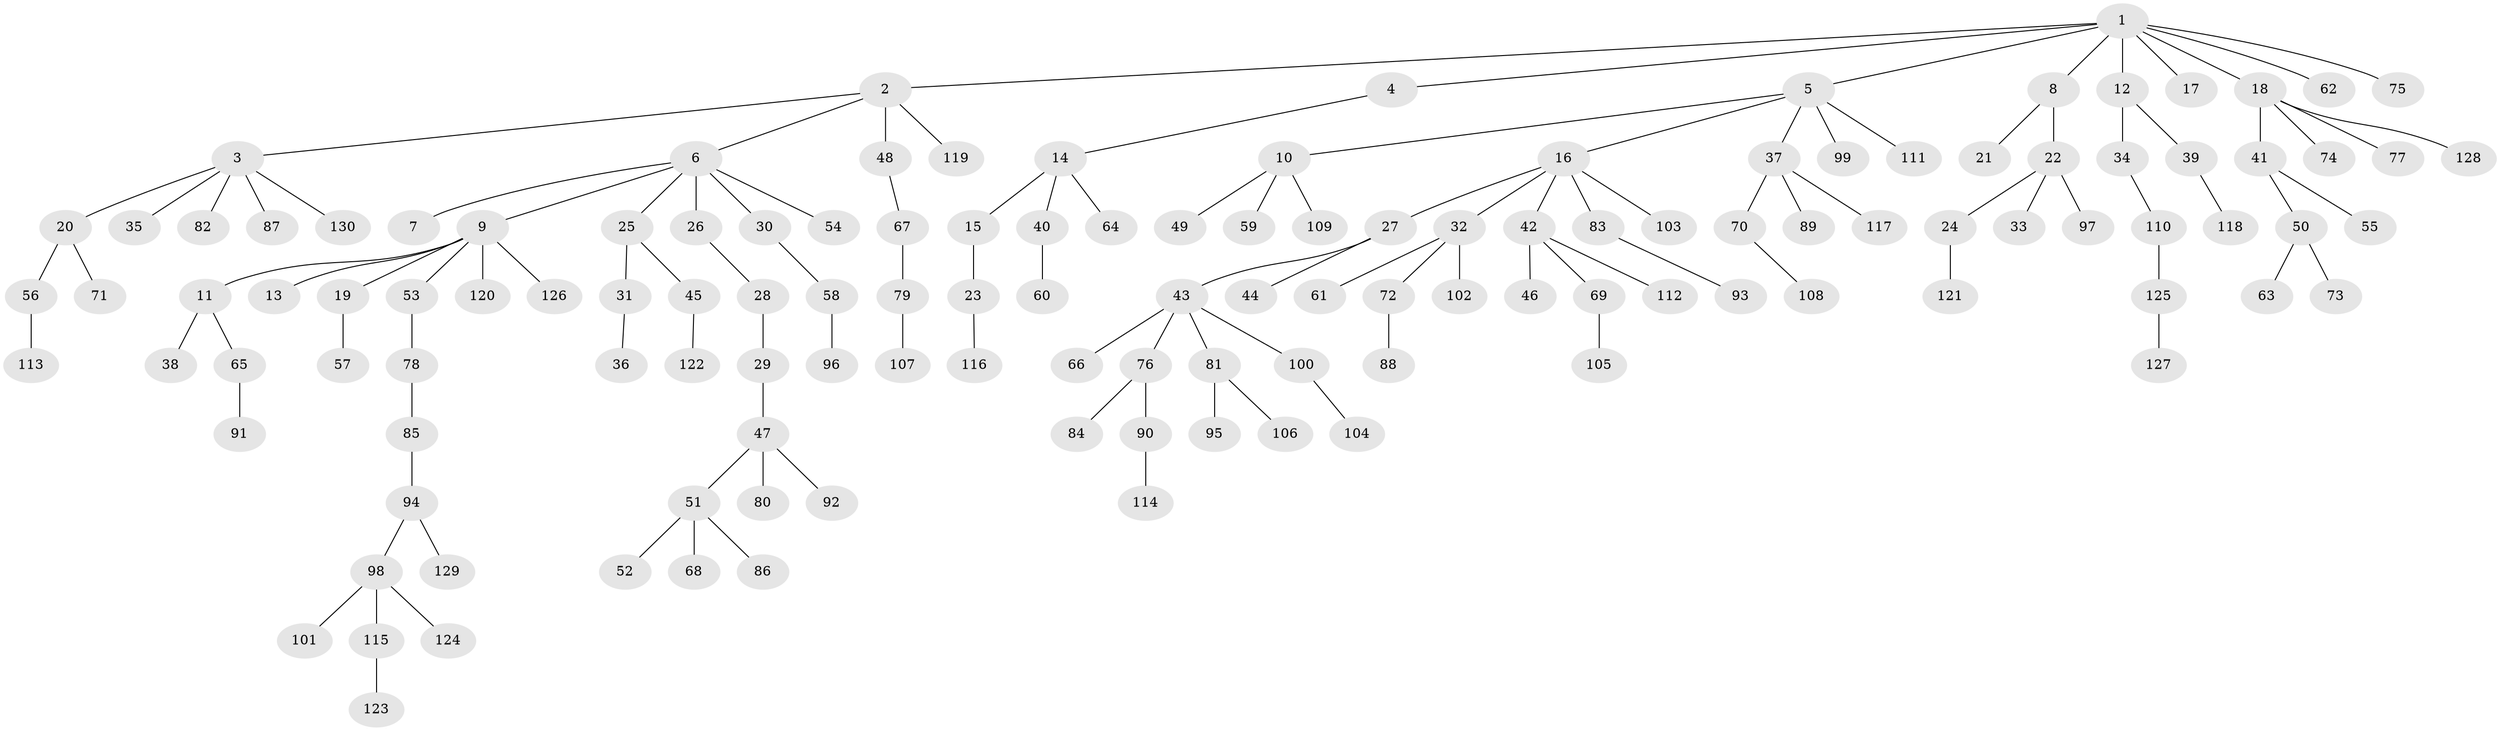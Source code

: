 // coarse degree distribution, {12: 0.010869565217391304, 5: 0.021739130434782608, 2: 0.17391304347826086, 8: 0.021739130434782608, 1: 0.6195652173913043, 6: 0.03260869565217391, 3: 0.07608695652173914, 4: 0.043478260869565216}
// Generated by graph-tools (version 1.1) at 2025/52/02/27/25 19:52:12]
// undirected, 130 vertices, 129 edges
graph export_dot {
graph [start="1"]
  node [color=gray90,style=filled];
  1;
  2;
  3;
  4;
  5;
  6;
  7;
  8;
  9;
  10;
  11;
  12;
  13;
  14;
  15;
  16;
  17;
  18;
  19;
  20;
  21;
  22;
  23;
  24;
  25;
  26;
  27;
  28;
  29;
  30;
  31;
  32;
  33;
  34;
  35;
  36;
  37;
  38;
  39;
  40;
  41;
  42;
  43;
  44;
  45;
  46;
  47;
  48;
  49;
  50;
  51;
  52;
  53;
  54;
  55;
  56;
  57;
  58;
  59;
  60;
  61;
  62;
  63;
  64;
  65;
  66;
  67;
  68;
  69;
  70;
  71;
  72;
  73;
  74;
  75;
  76;
  77;
  78;
  79;
  80;
  81;
  82;
  83;
  84;
  85;
  86;
  87;
  88;
  89;
  90;
  91;
  92;
  93;
  94;
  95;
  96;
  97;
  98;
  99;
  100;
  101;
  102;
  103;
  104;
  105;
  106;
  107;
  108;
  109;
  110;
  111;
  112;
  113;
  114;
  115;
  116;
  117;
  118;
  119;
  120;
  121;
  122;
  123;
  124;
  125;
  126;
  127;
  128;
  129;
  130;
  1 -- 2;
  1 -- 4;
  1 -- 5;
  1 -- 8;
  1 -- 12;
  1 -- 17;
  1 -- 18;
  1 -- 62;
  1 -- 75;
  2 -- 3;
  2 -- 6;
  2 -- 48;
  2 -- 119;
  3 -- 20;
  3 -- 35;
  3 -- 82;
  3 -- 87;
  3 -- 130;
  4 -- 14;
  5 -- 10;
  5 -- 16;
  5 -- 37;
  5 -- 99;
  5 -- 111;
  6 -- 7;
  6 -- 9;
  6 -- 25;
  6 -- 26;
  6 -- 30;
  6 -- 54;
  8 -- 21;
  8 -- 22;
  9 -- 11;
  9 -- 13;
  9 -- 19;
  9 -- 53;
  9 -- 120;
  9 -- 126;
  10 -- 49;
  10 -- 59;
  10 -- 109;
  11 -- 38;
  11 -- 65;
  12 -- 34;
  12 -- 39;
  14 -- 15;
  14 -- 40;
  14 -- 64;
  15 -- 23;
  16 -- 27;
  16 -- 32;
  16 -- 42;
  16 -- 83;
  16 -- 103;
  18 -- 41;
  18 -- 74;
  18 -- 77;
  18 -- 128;
  19 -- 57;
  20 -- 56;
  20 -- 71;
  22 -- 24;
  22 -- 33;
  22 -- 97;
  23 -- 116;
  24 -- 121;
  25 -- 31;
  25 -- 45;
  26 -- 28;
  27 -- 43;
  27 -- 44;
  28 -- 29;
  29 -- 47;
  30 -- 58;
  31 -- 36;
  32 -- 61;
  32 -- 72;
  32 -- 102;
  34 -- 110;
  37 -- 70;
  37 -- 89;
  37 -- 117;
  39 -- 118;
  40 -- 60;
  41 -- 50;
  41 -- 55;
  42 -- 46;
  42 -- 69;
  42 -- 112;
  43 -- 66;
  43 -- 76;
  43 -- 81;
  43 -- 100;
  45 -- 122;
  47 -- 51;
  47 -- 80;
  47 -- 92;
  48 -- 67;
  50 -- 63;
  50 -- 73;
  51 -- 52;
  51 -- 68;
  51 -- 86;
  53 -- 78;
  56 -- 113;
  58 -- 96;
  65 -- 91;
  67 -- 79;
  69 -- 105;
  70 -- 108;
  72 -- 88;
  76 -- 84;
  76 -- 90;
  78 -- 85;
  79 -- 107;
  81 -- 95;
  81 -- 106;
  83 -- 93;
  85 -- 94;
  90 -- 114;
  94 -- 98;
  94 -- 129;
  98 -- 101;
  98 -- 115;
  98 -- 124;
  100 -- 104;
  110 -- 125;
  115 -- 123;
  125 -- 127;
}
